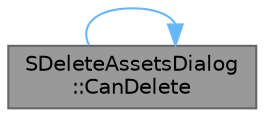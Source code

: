 digraph "SDeleteAssetsDialog::CanDelete"
{
 // INTERACTIVE_SVG=YES
 // LATEX_PDF_SIZE
  bgcolor="transparent";
  edge [fontname=Helvetica,fontsize=10,labelfontname=Helvetica,labelfontsize=10];
  node [fontname=Helvetica,fontsize=10,shape=box,height=0.2,width=0.4];
  rankdir="LR";
  Node1 [id="Node000001",label="SDeleteAssetsDialog\l::CanDelete",height=0.2,width=0.4,color="gray40", fillcolor="grey60", style="filled", fontcolor="black",tooltip="Returns if the 'Delete' option should be available."];
  Node1 -> Node1 [id="edge1_Node000001_Node000001",color="steelblue1",style="solid",tooltip=" "];
}
